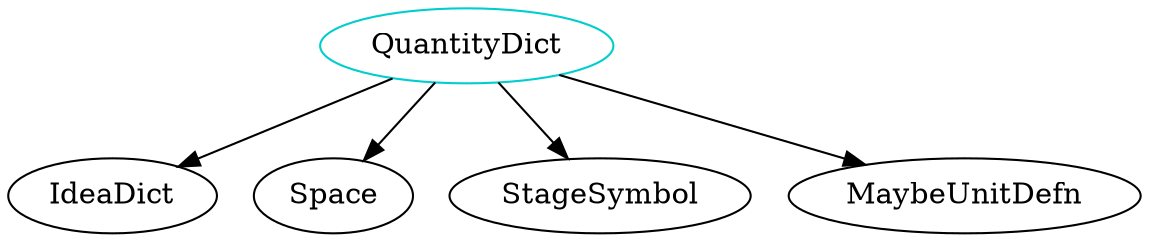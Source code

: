 digraph quantitydict{
QuantityDict -> IdeaDict;
QuantityDict -> Space;
QuantityDict -> StageSymbol;
QuantityDict -> MaybeUnitDefn;
QuantityDict	[shape=oval, color=cyan3, label="QuantityDict"];
}
